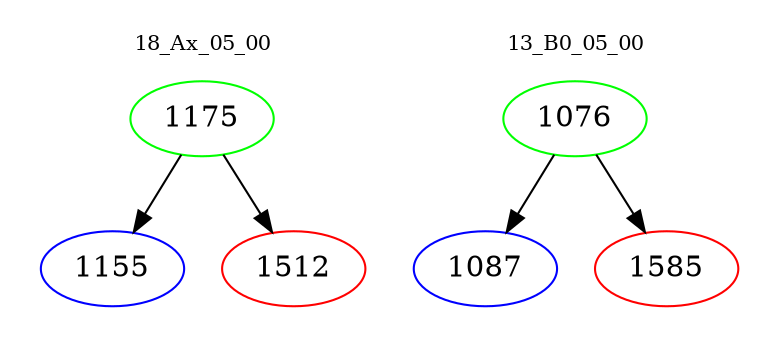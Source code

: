digraph{
subgraph cluster_0 {
color = white
label = "18_Ax_05_00";
fontsize=10;
T0_1175 [label="1175", color="green"]
T0_1175 -> T0_1155 [color="black"]
T0_1155 [label="1155", color="blue"]
T0_1175 -> T0_1512 [color="black"]
T0_1512 [label="1512", color="red"]
}
subgraph cluster_1 {
color = white
label = "13_B0_05_00";
fontsize=10;
T1_1076 [label="1076", color="green"]
T1_1076 -> T1_1087 [color="black"]
T1_1087 [label="1087", color="blue"]
T1_1076 -> T1_1585 [color="black"]
T1_1585 [label="1585", color="red"]
}
}

